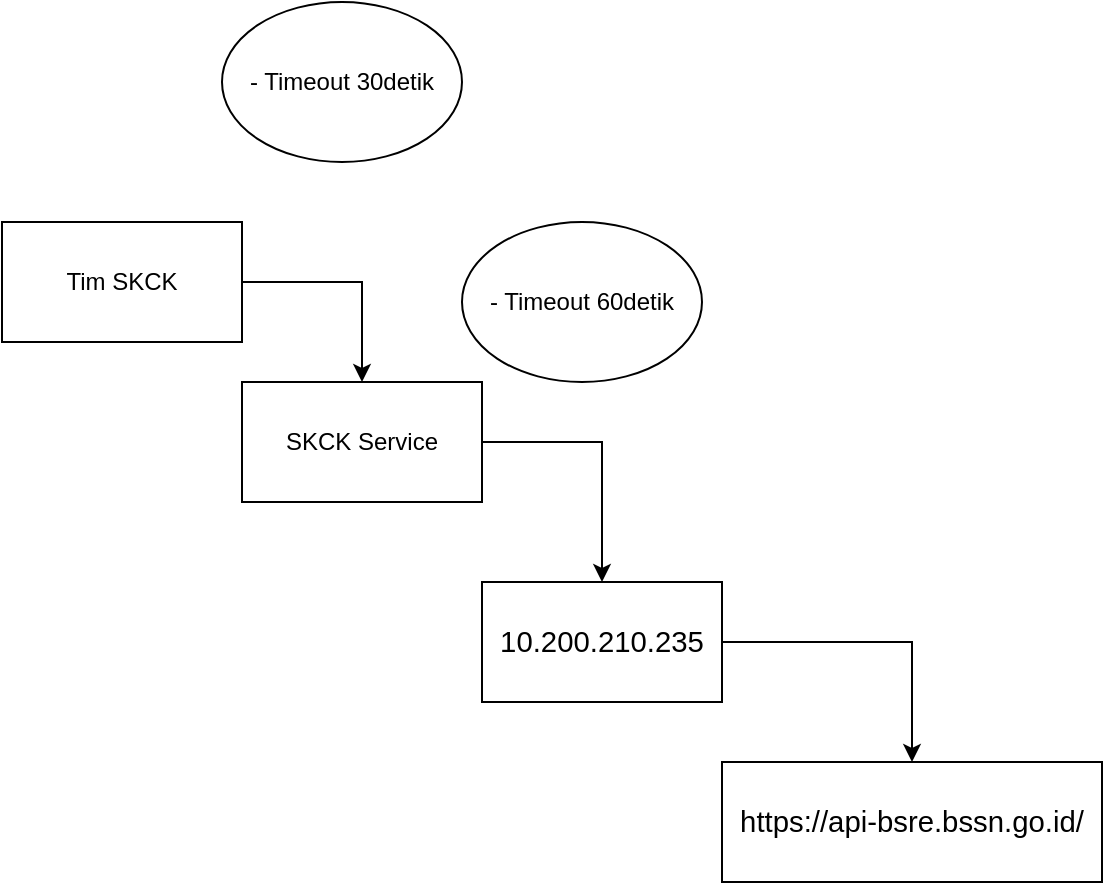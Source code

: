 <mxfile version="28.2.7">
  <diagram name="Halaman-1" id="bUO4JxUx3Ye-z49C8RaQ">
    <mxGraphModel dx="1426" dy="777" grid="1" gridSize="10" guides="1" tooltips="1" connect="1" arrows="1" fold="1" page="1" pageScale="1" pageWidth="827" pageHeight="1169" math="0" shadow="0">
      <root>
        <mxCell id="0" />
        <mxCell id="1" parent="0" />
        <mxCell id="FQ2YbZzHv3mOqYBIHx7K-3" style="edgeStyle=orthogonalEdgeStyle;rounded=0;orthogonalLoop=1;jettySize=auto;html=1;exitX=1;exitY=0.5;exitDx=0;exitDy=0;entryX=0.5;entryY=0;entryDx=0;entryDy=0;" edge="1" parent="1" source="FQ2YbZzHv3mOqYBIHx7K-1" target="FQ2YbZzHv3mOqYBIHx7K-2">
          <mxGeometry relative="1" as="geometry" />
        </mxCell>
        <mxCell id="FQ2YbZzHv3mOqYBIHx7K-1" value="Tim SKCK" style="rounded=0;whiteSpace=wrap;html=1;" vertex="1" parent="1">
          <mxGeometry x="40" y="240" width="120" height="60" as="geometry" />
        </mxCell>
        <mxCell id="FQ2YbZzHv3mOqYBIHx7K-5" style="edgeStyle=orthogonalEdgeStyle;rounded=0;orthogonalLoop=1;jettySize=auto;html=1;exitX=1;exitY=0.5;exitDx=0;exitDy=0;entryX=0.5;entryY=0;entryDx=0;entryDy=0;" edge="1" parent="1" source="FQ2YbZzHv3mOqYBIHx7K-2" target="FQ2YbZzHv3mOqYBIHx7K-4">
          <mxGeometry relative="1" as="geometry" />
        </mxCell>
        <mxCell id="FQ2YbZzHv3mOqYBIHx7K-2" value="SKCK Service" style="rounded=0;whiteSpace=wrap;html=1;" vertex="1" parent="1">
          <mxGeometry x="160" y="320" width="120" height="60" as="geometry" />
        </mxCell>
        <mxCell id="FQ2YbZzHv3mOqYBIHx7K-7" style="edgeStyle=orthogonalEdgeStyle;rounded=0;orthogonalLoop=1;jettySize=auto;html=1;exitX=1;exitY=0.5;exitDx=0;exitDy=0;" edge="1" parent="1" source="FQ2YbZzHv3mOqYBIHx7K-4" target="FQ2YbZzHv3mOqYBIHx7K-6">
          <mxGeometry relative="1" as="geometry" />
        </mxCell>
        <mxCell id="FQ2YbZzHv3mOqYBIHx7K-4" value="&lt;span id=&quot;docs-internal-guid-8730eed6-7fff-fa82-aec3-10e13a9a0900&quot;&gt;&lt;span style=&quot;font-size: 11pt; font-family: Arial, sans-serif; background-color: transparent; font-variant-numeric: normal; font-variant-east-asian: normal; font-variant-alternates: normal; font-variant-position: normal; font-variant-emoji: normal; vertical-align: baseline; white-space-collapse: preserve;&quot;&gt;10.200.210.235&lt;/span&gt;&lt;/span&gt;" style="rounded=0;whiteSpace=wrap;html=1;" vertex="1" parent="1">
          <mxGeometry x="280" y="420" width="120" height="60" as="geometry" />
        </mxCell>
        <mxCell id="FQ2YbZzHv3mOqYBIHx7K-6" value="&lt;span id=&quot;docs-internal-guid-8730eed6-7fff-fa82-aec3-10e13a9a0900&quot;&gt;&lt;span style=&quot;font-size: 11pt; font-family: Arial, sans-serif; background-color: transparent; font-variant-numeric: normal; font-variant-east-asian: normal; font-variant-alternates: normal; font-variant-position: normal; font-variant-emoji: normal; vertical-align: baseline; white-space-collapse: preserve;&quot;&gt;https://api-bsre.bssn.go.id/&lt;/span&gt;&lt;/span&gt;" style="rounded=0;whiteSpace=wrap;html=1;" vertex="1" parent="1">
          <mxGeometry x="400" y="510" width="190" height="60" as="geometry" />
        </mxCell>
        <mxCell id="FQ2YbZzHv3mOqYBIHx7K-9" value="- Timeout 30detik" style="ellipse;whiteSpace=wrap;html=1;" vertex="1" parent="1">
          <mxGeometry x="150" y="130" width="120" height="80" as="geometry" />
        </mxCell>
        <mxCell id="FQ2YbZzHv3mOqYBIHx7K-10" value="- Timeout 60detik" style="ellipse;whiteSpace=wrap;html=1;" vertex="1" parent="1">
          <mxGeometry x="270" y="240" width="120" height="80" as="geometry" />
        </mxCell>
      </root>
    </mxGraphModel>
  </diagram>
</mxfile>
